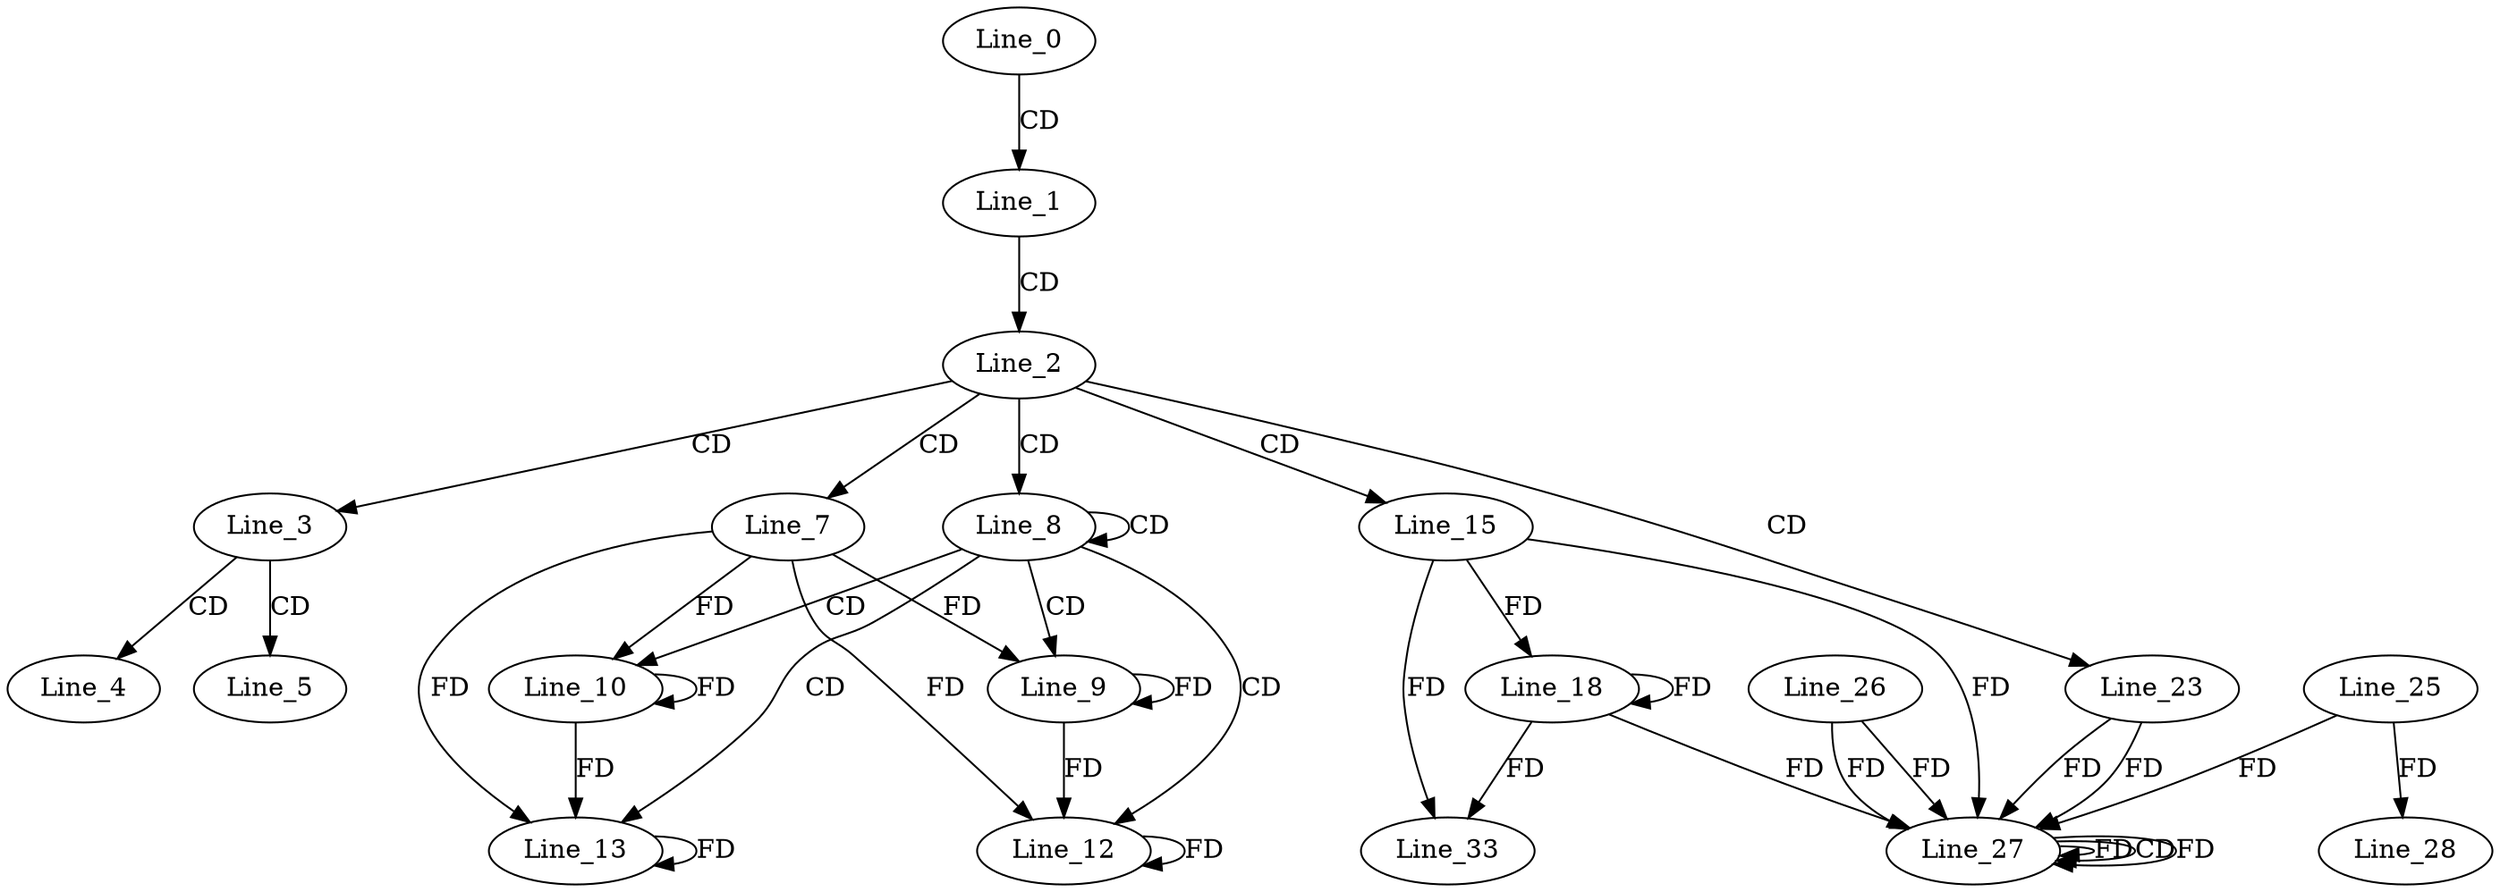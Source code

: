 digraph G {
  Line_0;
  Line_1;
  Line_2;
  Line_3;
  Line_4;
  Line_5;
  Line_7;
  Line_8;
  Line_8;
  Line_9;
  Line_10;
  Line_10;
  Line_12;
  Line_13;
  Line_15;
  Line_18;
  Line_23;
  Line_27;
  Line_26;
  Line_27;
  Line_27;
  Line_27;
  Line_25;
  Line_28;
  Line_33;
  Line_0 -> Line_1 [ label="CD" ];
  Line_1 -> Line_2 [ label="CD" ];
  Line_2 -> Line_3 [ label="CD" ];
  Line_3 -> Line_4 [ label="CD" ];
  Line_3 -> Line_5 [ label="CD" ];
  Line_2 -> Line_7 [ label="CD" ];
  Line_2 -> Line_8 [ label="CD" ];
  Line_8 -> Line_8 [ label="CD" ];
  Line_8 -> Line_9 [ label="CD" ];
  Line_7 -> Line_9 [ label="FD" ];
  Line_9 -> Line_9 [ label="FD" ];
  Line_8 -> Line_10 [ label="CD" ];
  Line_7 -> Line_10 [ label="FD" ];
  Line_10 -> Line_10 [ label="FD" ];
  Line_8 -> Line_12 [ label="CD" ];
  Line_7 -> Line_12 [ label="FD" ];
  Line_9 -> Line_12 [ label="FD" ];
  Line_12 -> Line_12 [ label="FD" ];
  Line_8 -> Line_13 [ label="CD" ];
  Line_7 -> Line_13 [ label="FD" ];
  Line_10 -> Line_13 [ label="FD" ];
  Line_13 -> Line_13 [ label="FD" ];
  Line_2 -> Line_15 [ label="CD" ];
  Line_15 -> Line_18 [ label="FD" ];
  Line_18 -> Line_18 [ label="FD" ];
  Line_2 -> Line_23 [ label="CD" ];
  Line_27 -> Line_27 [ label="FD" ];
  Line_26 -> Line_27 [ label="FD" ];
  Line_15 -> Line_27 [ label="FD" ];
  Line_18 -> Line_27 [ label="FD" ];
  Line_23 -> Line_27 [ label="FD" ];
  Line_27 -> Line_27 [ label="CD" ];
  Line_25 -> Line_27 [ label="FD" ];
  Line_23 -> Line_27 [ label="FD" ];
  Line_27 -> Line_27 [ label="FD" ];
  Line_26 -> Line_27 [ label="FD" ];
  Line_25 -> Line_28 [ label="FD" ];
  Line_15 -> Line_33 [ label="FD" ];
  Line_18 -> Line_33 [ label="FD" ];
}
